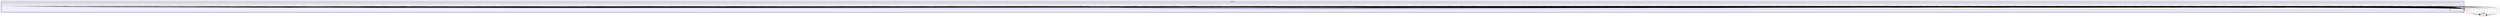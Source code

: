digraph "xmipp/applications/programs" {
  compound=true
  node [ fontsize="10", fontname="Helvetica"];
  edge [ labelfontsize="10", labelfontname="Helvetica"];
  subgraph clusterdir_b3962408a9d113f537f7fdf538531da9 {
    graph [ bgcolor="#ddddee", pencolor="black", label="applications" fontname="Helvetica", fontsize="10", URL="dir_b3962408a9d113f537f7fdf538531da9.html"]
  subgraph clusterdir_592b16dc4070b933e5655da2b0d20bbb {
    graph [ bgcolor="#eeeeff", pencolor="black", label="" URL="dir_592b16dc4070b933e5655da2b0d20bbb.html"];
    dir_592b16dc4070b933e5655da2b0d20bbb [shape=plaintext label="programs"];
    dir_72466324bb5a4e0fd0ef67b200b22ad2 [shape=box label="angular_accuracy_pca" color="black" fillcolor="white" style="filled" URL="dir_72466324bb5a4e0fd0ef67b200b22ad2.html"];
    dir_a1e7cd0ef94126989e19a316fc5e190f [shape=box label="angular_break_symmetry" color="black" fillcolor="white" style="filled" URL="dir_a1e7cd0ef94126989e19a316fc5e190f.html"];
    dir_6dd6fbe26083a1bca404da0d389d013a [shape=box label="angular_commonline" color="black" fillcolor="white" style="filled" URL="dir_6dd6fbe26083a1bca404da0d389d013a.html"];
    dir_46179eb8f51352204157944329d38e4e [shape=box label="angular_continuous_assign" color="black" fillcolor="white" style="filled" URL="dir_46179eb8f51352204157944329d38e4e.html"];
    dir_431a5443fd76bc8aebc31a85b11e4f66 [shape=box label="angular_continuous_assign2" color="black" fillcolor="white" style="filled" URL="dir_431a5443fd76bc8aebc31a85b11e4f66.html"];
    dir_77a7d3fa830e49a8dcb234d2d26a8291 [shape=box label="angular_discrete_assign" color="black" fillcolor="white" style="filled" URL="dir_77a7d3fa830e49a8dcb234d2d26a8291.html"];
    dir_a8d13ff4aaa8d6443252fc40c7071efc [shape=box label="angular_distance" color="black" fillcolor="white" style="filled" URL="dir_a8d13ff4aaa8d6443252fc40c7071efc.html"];
    dir_9ddba6991d7d6ae524aa145cd2cde6e0 [shape=box label="angular_distribution_show" color="black" fillcolor="white" style="filled" URL="dir_9ddba6991d7d6ae524aa145cd2cde6e0.html"];
    dir_5c29ec2d3074cc05eeab29a80bf32dd8 [shape=box label="angular_estimate_tilt_axis" color="black" fillcolor="white" style="filled" URL="dir_5c29ec2d3074cc05eeab29a80bf32dd8.html"];
    dir_753b58350efcd051e7c23e5b224a6038 [shape=box label="angular_neighbourhood" color="black" fillcolor="white" style="filled" URL="dir_753b58350efcd051e7c23e5b224a6038.html"];
    dir_2ef9760a9b7e181ef34cd1500fde84bb [shape=box label="angular_project_library" color="black" fillcolor="white" style="filled" URL="dir_2ef9760a9b7e181ef34cd1500fde84bb.html"];
    dir_93d0ddae6c5c1d713a14bc3d07a34415 [shape=box label="angular_projection_matching" color="black" fillcolor="white" style="filled" URL="dir_93d0ddae6c5c1d713a14bc3d07a34415.html"];
    dir_0f6681c88d7a293a5edda5d7581542cf [shape=box label="angular_rotate" color="black" fillcolor="white" style="filled" URL="dir_0f6681c88d7a293a5edda5d7581542cf.html"];
    dir_6b14e9a569b7ecf4e4ca69c1be1df576 [shape=box label="angular_sph_alignment" color="black" fillcolor="white" style="filled" URL="dir_6b14e9a569b7ecf4e4ca69c1be1df576.html"];
    dir_edf2653b573b5786d6bb46351865e86f [shape=box label="classify_analyze_cluster" color="black" fillcolor="white" style="filled" URL="dir_edf2653b573b5786d6bb46351865e86f.html"];
    dir_9a6f5454c19b3b888d4af1d2385a9f02 [shape=box label="classify_compare_classes" color="black" fillcolor="white" style="filled" URL="dir_9a6f5454c19b3b888d4af1d2385a9f02.html"];
    dir_14db699c7e71e514c068c02212d0941f [shape=box label="classify_evaluate_classes" color="black" fillcolor="white" style="filled" URL="dir_14db699c7e71e514c068c02212d0941f.html"];
    dir_0ef17882f445abfadbd9aa0ac7b41302 [shape=box label="classify_extract_features" color="black" fillcolor="white" style="filled" URL="dir_0ef17882f445abfadbd9aa0ac7b41302.html"];
    dir_3a246bf6eb6a7b914cf3c58dabdd3d09 [shape=box label="classify_first_split" color="black" fillcolor="white" style="filled" URL="dir_3a246bf6eb6a7b914cf3c58dabdd3d09.html"];
    dir_b4d6e6e0e52b37d833b28adddd05f81d [shape=box label="classify_first_split3" color="black" fillcolor="white" style="filled" URL="dir_b4d6e6e0e52b37d833b28adddd05f81d.html"];
    dir_fbb4af479767ac84736b26b0c9a6f93a [shape=box label="classify_kerdensom" color="black" fillcolor="white" style="filled" URL="dir_fbb4af479767ac84736b26b0c9a6f93a.html"];
    dir_719e19c1ad52d72900670bf404ba93f5 [shape=box label="classify_kmeans_2d" color="black" fillcolor="white" style="filled" URL="dir_719e19c1ad52d72900670bf404ba93f5.html"];
    dir_401cfe45426f16dea550062dd95a1524 [shape=box label="classify_significant" color="black" fillcolor="white" style="filled" URL="dir_401cfe45426f16dea550062dd95a1524.html"];
    dir_59b8f92c745ef5faa58fc84ca64e407f [shape=box label="coordinates_noisy_zones_filter" color="black" fillcolor="white" style="filled" URL="dir_59b8f92c745ef5faa58fc84ca64e407f.html"];
    dir_109069272e841e57d81dfe5ad986899c [shape=box label="ctf_correct_idr" color="black" fillcolor="white" style="filled" URL="dir_109069272e841e57d81dfe5ad986899c.html"];
    dir_09a1cffea3090f8b213c3f335573d305 [shape=box label="ctf_correct_phase" color="black" fillcolor="white" style="filled" URL="dir_09a1cffea3090f8b213c3f335573d305.html"];
    dir_95f263203b0ece141f5e7e1c8126f846 [shape=box label="ctf_correct_wiener2d" color="black" fillcolor="white" style="filled" URL="dir_95f263203b0ece141f5e7e1c8126f846.html"];
    dir_bad2f3e166ef9403f76f1e5c8120d210 [shape=box label="ctf_correct_wiener3d" color="black" fillcolor="white" style="filled" URL="dir_bad2f3e166ef9403f76f1e5c8120d210.html"];
    dir_01c6479fc0fd9a462524a56f9045d27c [shape=box label="ctf_create_ctfdat" color="black" fillcolor="white" style="filled" URL="dir_01c6479fc0fd9a462524a56f9045d27c.html"];
    dir_d299181e1e60229c0ba61c3dfe83f7b3 [shape=box label="ctf_enhance_psd" color="black" fillcolor="white" style="filled" URL="dir_d299181e1e60229c0ba61c3dfe83f7b3.html"];
    dir_368f890b93ce14d7fd462720ff088076 [shape=box label="ctf_estimate_from_micrograph" color="black" fillcolor="white" style="filled" URL="dir_368f890b93ce14d7fd462720ff088076.html"];
    dir_0fb02ba352d5520cadbbbd56527fe8ca [shape=box label="ctf_estimate_from_psd" color="black" fillcolor="white" style="filled" URL="dir_0fb02ba352d5520cadbbbd56527fe8ca.html"];
    dir_4a571f2c4e25fb0dbd3f3f163a513d6b [shape=box label="ctf_estimate_from_psd_fast" color="black" fillcolor="white" style="filled" URL="dir_4a571f2c4e25fb0dbd3f3f163a513d6b.html"];
    dir_2c82407fd773d423dfed3db602b2b9e2 [shape=box label="ctf_group" color="black" fillcolor="white" style="filled" URL="dir_2c82407fd773d423dfed3db602b2b9e2.html"];
    dir_10318ea6d10a05988e3c45a647b48f1c [shape=box label="ctf_phase_flip" color="black" fillcolor="white" style="filled" URL="dir_10318ea6d10a05988e3c45a647b48f1c.html"];
    dir_147330f84dec8e3ba65527d2e84ca319 [shape=box label="ctf_show" color="black" fillcolor="white" style="filled" URL="dir_147330f84dec8e3ba65527d2e84ca319.html"];
    dir_1a91a9406b8078075e6ae0c0e904fc3e [shape=box label="ctf_sort_psds" color="black" fillcolor="white" style="filled" URL="dir_1a91a9406b8078075e6ae0c0e904fc3e.html"];
    dir_e97522517d3703561e8bcf0e28ab2965 [shape=box label="cuda_align_significant" color="black" fillcolor="white" style="filled" URL="dir_e97522517d3703561e8bcf0e28ab2965.html"];
    dir_96b900a4bd57a5332cea31d3881baffc [shape=box label="cuda_angular_sph_alignment" color="black" fillcolor="white" style="filled" URL="dir_96b900a4bd57a5332cea31d3881baffc.html"];
    dir_0045444450ff25aecaef96551777419c [shape=box label="cuda_correlation" color="black" fillcolor="white" style="filled" URL="dir_0045444450ff25aecaef96551777419c.html"];
    dir_d27e872378bebf50f31475c00957f315 [shape=box label="cuda_movie_alignment_correlation" color="black" fillcolor="white" style="filled" URL="dir_d27e872378bebf50f31475c00957f315.html"];
    dir_7b7dd0ca6ca25b5880ecc56937de704c [shape=box label="cuda_reconstruct_fourier" color="black" fillcolor="white" style="filled" URL="dir_7b7dd0ca6ca25b5880ecc56937de704c.html"];
    dir_b0574171b65e4a6893e7ad2f3707c770 [shape=box label="cuda_volume_deform_sph" color="black" fillcolor="white" style="filled" URL="dir_b0574171b65e4a6893e7ad2f3707c770.html"];
    dir_56e7c111bb30cfc03e9c33c4f872de65 [shape=box label="cuda_volume_halves_restoration" color="black" fillcolor="white" style="filled" URL="dir_56e7c111bb30cfc03e9c33c4f872de65.html"];
    dir_12b3a7518b7c5a6eb3c8c9e1aafe8806 [shape=box label="evaluate_coordinates" color="black" fillcolor="white" style="filled" URL="dir_12b3a7518b7c5a6eb3c8c9e1aafe8806.html"];
    dir_013feee1d5761d4798350f4c1f988f98 [shape=box label="extract_subset" color="black" fillcolor="white" style="filled" URL="dir_013feee1d5761d4798350f4c1f988f98.html"];
    dir_78bb30dbd01804896e73d903ac92d254 [shape=box label="flexible_alignment" color="black" fillcolor="white" style="filled" URL="dir_78bb30dbd01804896e73d903ac92d254.html"];
    dir_5aff0cbb21ff9586f88d75bd0e41724b [shape=box label="idr_xray_tomo" color="black" fillcolor="white" style="filled" URL="dir_5aff0cbb21ff9586f88d75bd0e41724b.html"];
    dir_cf25553b0b57af01ab60f2077c2a78b1 [shape=box label="image_align" color="black" fillcolor="white" style="filled" URL="dir_cf25553b0b57af01ab60f2077c2a78b1.html"];
    dir_0a7803aead9526b02420ddd3f8f48dd8 [shape=box label="image_align_tilt_pairs" color="black" fillcolor="white" style="filled" URL="dir_0a7803aead9526b02420ddd3f8f48dd8.html"];
    dir_542b581e1a22f7a9bfc7e730e9a04839 [shape=box label="image_assignment_tilt_pair" color="black" fillcolor="white" style="filled" URL="dir_542b581e1a22f7a9bfc7e730e9a04839.html"];
    dir_d771866b95be7814581f2d97aa944844 [shape=box label="image_common_lines" color="black" fillcolor="white" style="filled" URL="dir_d771866b95be7814581f2d97aa944844.html"];
    dir_fcbb8c5c63feeea3bfb908195dcb4c2f [shape=box label="image_convert" color="black" fillcolor="white" style="filled" URL="dir_fcbb8c5c63feeea3bfb908195dcb4c2f.html"];
    dir_3eccf67fad9333cf74e71c49e18d072e [shape=box label="image_eliminate_byEnergy" color="black" fillcolor="white" style="filled" URL="dir_3eccf67fad9333cf74e71c49e18d072e.html"];
    dir_83ebe9f0113a3ba26ef1d8dbcdd97e94 [shape=box label="image_eliminate_empty_particles" color="black" fillcolor="white" style="filled" URL="dir_83ebe9f0113a3ba26ef1d8dbcdd97e94.html"];
    dir_d0f15e58080bce731e4d53492fc546cb [shape=box label="image_find_center" color="black" fillcolor="white" style="filled" URL="dir_d0f15e58080bce731e4d53492fc546cb.html"];
    dir_368af7b090caae63995837fae608ab7f [shape=box label="image_header" color="black" fillcolor="white" style="filled" URL="dir_368af7b090caae63995837fae608ab7f.html"];
    dir_eaded583e40e4ce7ca15d3dffbbfa9ea [shape=box label="image_histogram" color="black" fillcolor="white" style="filled" URL="dir_eaded583e40e4ce7ca15d3dffbbfa9ea.html"];
    dir_72d0f01bb0d04c93344d1f331e5013e4 [shape=box label="image_odd_even" color="black" fillcolor="white" style="filled" URL="dir_72d0f01bb0d04c93344d1f331e5013e4.html"];
    dir_6051ed5ce1f8d2a3d1ddaf302387675e [shape=box label="image_operate" color="black" fillcolor="white" style="filled" URL="dir_6051ed5ce1f8d2a3d1ddaf302387675e.html"];
    dir_1b0418a5b856a40a3b0f2ed8246e012c [shape=box label="image_residuals" color="black" fillcolor="white" style="filled" URL="dir_1b0418a5b856a40a3b0f2ed8246e012c.html"];
    dir_c41fb3856d0efc5f4af6c4589c6b27ff [shape=box label="image_resize" color="black" fillcolor="white" style="filled" URL="dir_c41fb3856d0efc5f4af6c4589c6b27ff.html"];
    dir_774cedcc50b07fb8cb350bbfc139b196 [shape=box label="image_rotational_pca" color="black" fillcolor="white" style="filled" URL="dir_774cedcc50b07fb8cb350bbfc139b196.html"];
    dir_396592978e58bb3232bb3ebc1b288fe2 [shape=box label="image_rotational_spectra" color="black" fillcolor="white" style="filled" URL="dir_396592978e58bb3232bb3ebc1b288fe2.html"];
    dir_1cd67d8eb527150d1bfbb62338dad60e [shape=box label="image_separate_objects" color="black" fillcolor="white" style="filled" URL="dir_1cd67d8eb527150d1bfbb62338dad60e.html"];
    dir_2049e501199bb464eb0b95ab798efebd [shape=box label="image_sort_by_statistics" color="black" fillcolor="white" style="filled" URL="dir_2049e501199bb464eb0b95ab798efebd.html"];
    dir_8b4bc210bafa3df7aa733ed70439a253 [shape=box label="image_ssnr" color="black" fillcolor="white" style="filled" URL="dir_8b4bc210bafa3df7aa733ed70439a253.html"];
    dir_ad3bd74eb8944f703e6b2f34b6caca30 [shape=box label="image_statistics" color="black" fillcolor="white" style="filled" URL="dir_ad3bd74eb8944f703e6b2f34b6caca30.html"];
    dir_2d613eeb146f7750f5cbaf0904ae2db9 [shape=box label="image_vectorize" color="black" fillcolor="white" style="filled" URL="dir_2d613eeb146f7750f5cbaf0904ae2db9.html"];
    dir_23b741bfbd6e602b2e8efb8463b62c90 [shape=box label="matrix_dimred" color="black" fillcolor="white" style="filled" URL="dir_23b741bfbd6e602b2e8efb8463b62c90.html"];
    dir_bc9a0965d4253e69bb823fb114d5cd96 [shape=box label="metadata_convert_to_spider" color="black" fillcolor="white" style="filled" URL="dir_bc9a0965d4253e69bb823fb114d5cd96.html"];
    dir_87dc861515d600d6990ee96139db57bb [shape=box label="metadata_histogram" color="black" fillcolor="white" style="filled" URL="dir_87dc861515d600d6990ee96139db57bb.html"];
    dir_30b0c48a4f32209b993e88879b186836 [shape=box label="metadata_import" color="black" fillcolor="white" style="filled" URL="dir_30b0c48a4f32209b993e88879b186836.html"];
    dir_cc341baae28843da31e513d33fb7f425 [shape=box label="metadata_split" color="black" fillcolor="white" style="filled" URL="dir_cc341baae28843da31e513d33fb7f425.html"];
    dir_203b5741f8643c51e87365d3135ac1bd [shape=box label="metadata_split_3D" color="black" fillcolor="white" style="filled" URL="dir_203b5741f8643c51e87365d3135ac1bd.html"];
    dir_6173da876c91a047f57099306e248417 [shape=box label="metadata_utilities" color="black" fillcolor="white" style="filled" URL="dir_6173da876c91a047f57099306e248417.html"];
    dir_d20c36c2c08af76e7b058edaa98ad973 [shape=box label="metadata_xml" color="black" fillcolor="white" style="filled" URL="dir_d20c36c2c08af76e7b058edaa98ad973.html"];
    dir_b706d36902b53e8f126c0b6113ec3065 [shape=box label="micrograph_automatic_picking" color="black" fillcolor="white" style="filled" URL="dir_b706d36902b53e8f126c0b6113ec3065.html"];
    dir_8490765cab5005676cdf63caecd0a2ab [shape=box label="micrograph_scissor" color="black" fillcolor="white" style="filled" URL="dir_8490765cab5005676cdf63caecd0a2ab.html"];
    dir_28e92b5c8b94a7288a95849259fd2637 [shape=box label="ml_align2d" color="black" fillcolor="white" style="filled" URL="dir_28e92b5c8b94a7288a95849259fd2637.html"];
    dir_28b91669e095be84721af1a86cfc4002 [shape=box label="ml_refine3d" color="black" fillcolor="white" style="filled" URL="dir_28b91669e095be84721af1a86cfc4002.html"];
    dir_f9005498ddda6397330fc7ae1d12e38c [shape=box label="ml_tomo" color="black" fillcolor="white" style="filled" URL="dir_f9005498ddda6397330fc7ae1d12e38c.html"];
    dir_ca3f236f1a9b72ceaea2f55e02673f32 [shape=box label="mlf_align2d" color="black" fillcolor="white" style="filled" URL="dir_ca3f236f1a9b72ceaea2f55e02673f32.html"];
    dir_40f5b08a5286dd5e491449bedc708c27 [shape=box label="mlf_refine3d" color="black" fillcolor="white" style="filled" URL="dir_40f5b08a5286dd5e491449bedc708c27.html"];
    dir_4995c6ab2287a97d5337eb3ed89a18e0 [shape=box label="movie_alignment_correlation" color="black" fillcolor="white" style="filled" URL="dir_4995c6ab2287a97d5337eb3ed89a18e0.html"];
    dir_54a8707bd821322e0aee7a74749d40f1 [shape=box label="movie_estimate_gain" color="black" fillcolor="white" style="filled" URL="dir_54a8707bd821322e0aee7a74749d40f1.html"];
    dir_bedbee00eee5c1ebe9a339baf27f84f9 [shape=box label="movie_filter_dose" color="black" fillcolor="white" style="filled" URL="dir_bedbee00eee5c1ebe9a339baf27f84f9.html"];
    dir_c6755d8752d785ba2488bd866c822fed [shape=box label="movie_optical_alignment_cpu" color="black" fillcolor="white" style="filled" URL="dir_c6755d8752d785ba2488bd866c822fed.html"];
    dir_ba24cc3726e06fc9b29efb717ff123ed [shape=box label="movie_optical_alignment_gpu" color="black" fillcolor="white" style="filled" URL="dir_ba24cc3726e06fc9b29efb717ff123ed.html"];
    dir_7f6b6503746e1eba4948f00ec984226a [shape=box label="mpi_angular_accuracy_pca" color="black" fillcolor="white" style="filled" URL="dir_7f6b6503746e1eba4948f00ec984226a.html"];
    dir_e2c52578c107e2c45d2b4c042247d43e [shape=box label="mpi_angular_class_average" color="black" fillcolor="white" style="filled" URL="dir_e2c52578c107e2c45d2b4c042247d43e.html"];
    dir_aaf9a29f070bcf5d971cc6227ed1b82f [shape=box label="mpi_angular_continuous_assign" color="black" fillcolor="white" style="filled" URL="dir_aaf9a29f070bcf5d971cc6227ed1b82f.html"];
    dir_af70b636ed8bbe6c6ff62bec8c6e0209 [shape=box label="mpi_angular_continuous_assign2" color="black" fillcolor="white" style="filled" URL="dir_af70b636ed8bbe6c6ff62bec8c6e0209.html"];
    dir_68bf8a5ace5050daa3c7c2857557849a [shape=box label="mpi_angular_discrete_assign" color="black" fillcolor="white" style="filled" URL="dir_68bf8a5ace5050daa3c7c2857557849a.html"];
    dir_ec73ccfe3567b90b973847b4f4e4f65c [shape=box label="mpi_angular_project_library" color="black" fillcolor="white" style="filled" URL="dir_ec73ccfe3567b90b973847b4f4e4f65c.html"];
    dir_2ba99123757595d603b2edb45b632eb6 [shape=box label="mpi_angular_projection_matching" color="black" fillcolor="white" style="filled" URL="dir_2ba99123757595d603b2edb45b632eb6.html"];
    dir_d2c83223447fcf8a44d0f1678f6aa4c8 [shape=box label="mpi_angular_sph_alignment" color="black" fillcolor="white" style="filled" URL="dir_d2c83223447fcf8a44d0f1678f6aa4c8.html"];
    dir_65b611082b2b98204b3adfc62c67f2bf [shape=box label="mpi_classify_CL2D" color="black" fillcolor="white" style="filled" URL="dir_65b611082b2b98204b3adfc62c67f2bf.html"];
    dir_95888da6777f3a8e287e9c462b6902c2 [shape=box label="mpi_classify_CL2D_core_analysis" color="black" fillcolor="white" style="filled" URL="dir_95888da6777f3a8e287e9c462b6902c2.html"];
    dir_503aa0227cbd28861c90991e1b373a10 [shape=box label="mpi_classify_CLTomo_prog" color="black" fillcolor="white" style="filled" URL="dir_503aa0227cbd28861c90991e1b373a10.html"];
    dir_5ec7859e5316a586cc7e89f671ada23f [shape=box label="mpi_classify_FTTRI" color="black" fillcolor="white" style="filled" URL="dir_5ec7859e5316a586cc7e89f671ada23f.html"];
    dir_68a138be4b3f104e72485ea42c0ab491 [shape=box label="mpi_ctf_correct_idr" color="black" fillcolor="white" style="filled" URL="dir_68a138be4b3f104e72485ea42c0ab491.html"];
    dir_2e82b11b05afed5c244bb4cee9430c99 [shape=box label="mpi_ctf_correct_phase" color="black" fillcolor="white" style="filled" URL="dir_2e82b11b05afed5c244bb4cee9430c99.html"];
    dir_a34e625cd7f5c738052be345e127ce66 [shape=box label="mpi_ctf_correct_wiener2d" color="black" fillcolor="white" style="filled" URL="dir_a34e625cd7f5c738052be345e127ce66.html"];
    dir_d9daacb7ce0807508adf8d5043483ab8 [shape=box label="mpi_ctf_sort_psds" color="black" fillcolor="white" style="filled" URL="dir_d9daacb7ce0807508adf8d5043483ab8.html"];
    dir_979e3a8b4409d225aef5297e5d72a896 [shape=box label="mpi_cuda_reconstruct_fourier" color="black" fillcolor="white" style="filled" URL="dir_979e3a8b4409d225aef5297e5d72a896.html"];
    dir_927b677a7f0c72ef3faadbec478bbb57 [shape=box label="mpi_image_eliminate_byEnergy" color="black" fillcolor="white" style="filled" URL="dir_927b677a7f0c72ef3faadbec478bbb57.html"];
    dir_230092ad4a8bd67595903509c5d9c15a [shape=box label="mpi_image_operate" color="black" fillcolor="white" style="filled" URL="dir_230092ad4a8bd67595903509c5d9c15a.html"];
    dir_5704f1d326acc093c9d510b2b0aaa772 [shape=box label="mpi_image_resize" color="black" fillcolor="white" style="filled" URL="dir_5704f1d326acc093c9d510b2b0aaa772.html"];
    dir_4028d363b84b28c0492547f9b69c935e [shape=box label="mpi_image_rotational_pca" color="black" fillcolor="white" style="filled" URL="dir_4028d363b84b28c0492547f9b69c935e.html"];
    dir_0bb4ddf52cb832cf5f652e47db72aaed [shape=box label="mpi_image_sort" color="black" fillcolor="white" style="filled" URL="dir_0bb4ddf52cb832cf5f652e47db72aaed.html"];
    dir_04e5fb7408c064cce698acb334f962b2 [shape=box label="mpi_image_ssnr" color="black" fillcolor="white" style="filled" URL="dir_04e5fb7408c064cce698acb334f962b2.html"];
    dir_6a5ac64eb782b08e39db3f33fbf2284c [shape=box label="mpi_ml_align2d" color="black" fillcolor="white" style="filled" URL="dir_6a5ac64eb782b08e39db3f33fbf2284c.html"];
    dir_7eb653e40e24010e8015630b7ebba243 [shape=box label="mpi_ml_refine3d" color="black" fillcolor="white" style="filled" URL="dir_7eb653e40e24010e8015630b7ebba243.html"];
    dir_d83ea1c3b48fcf149f8a3807f6d1eead [shape=box label="mpi_ml_tomo" color="black" fillcolor="white" style="filled" URL="dir_d83ea1c3b48fcf149f8a3807f6d1eead.html"];
    dir_30ded59d0f1b1f06da07599b1ca3c9ab [shape=box label="mpi_mlf_align2d" color="black" fillcolor="white" style="filled" URL="dir_30ded59d0f1b1f06da07599b1ca3c9ab.html"];
    dir_32c6bc5e15598ba5fd459d3ceda845e1 [shape=box label="mpi_mlf_refine3d" color="black" fillcolor="white" style="filled" URL="dir_32c6bc5e15598ba5fd459d3ceda845e1.html"];
    dir_2de2db3b4860bc6e11fc50ccf2d9529a [shape=box label="mpi_multireference_aligneability" color="black" fillcolor="white" style="filled" URL="dir_2de2db3b4860bc6e11fc50ccf2d9529a.html"];
    dir_8a60b69a8fc6c3baa40f7d5181f14b87 [shape=box label="mpi_nma_alignment" color="black" fillcolor="white" style="filled" URL="dir_8a60b69a8fc6c3baa40f7d5181f14b87.html"];
    dir_295daf9192f1412163afeb805de66da1 [shape=box label="mpi_nma_alignment_vol" color="black" fillcolor="white" style="filled" URL="dir_295daf9192f1412163afeb805de66da1.html"];
    dir_fb3b1c4e8fe8198cb9366667b6522027 [shape=box label="mpi_performance_test" color="black" fillcolor="white" style="filled" URL="dir_fb3b1c4e8fe8198cb9366667b6522027.html"];
    dir_4ec0e6a76aadd2b11bd6008dc51aaf2e [shape=box label="mpi_reconstruct_admm" color="black" fillcolor="white" style="filled" URL="dir_4ec0e6a76aadd2b11bd6008dc51aaf2e.html"];
    dir_797f4a140a81105f2ea45dd7147d859a [shape=box label="mpi_reconstruct_art" color="black" fillcolor="white" style="filled" URL="dir_797f4a140a81105f2ea45dd7147d859a.html"];
    dir_17838336ec60505126cde5f3271c2538 [shape=box label="mpi_reconstruct_fourier" color="black" fillcolor="white" style="filled" URL="dir_17838336ec60505126cde5f3271c2538.html"];
    dir_2890d83439b845d4cff8800cc2e80f87 [shape=box label="mpi_reconstruct_fourier_accel" color="black" fillcolor="white" style="filled" URL="dir_2890d83439b845d4cff8800cc2e80f87.html"];
    dir_c88bc0fae38fba8bfab915cbc09d6719 [shape=box label="mpi_reconstruct_significant" color="black" fillcolor="white" style="filled" URL="dir_c88bc0fae38fba8bfab915cbc09d6719.html"];
    dir_ab0152672d2db2b7ba96b3b61d662a30 [shape=box label="mpi_reconstruct_wbp" color="black" fillcolor="white" style="filled" URL="dir_ab0152672d2db2b7ba96b3b61d662a30.html"];
    dir_0dbf29ce7b807273196fd4fd3906b93f [shape=box label="mpi_run" color="black" fillcolor="white" style="filled" URL="dir_0dbf29ce7b807273196fd4fd3906b93f.html"];
    dir_b6e47fb5def02d1e5e8cd940afbe7f45 [shape=box label="mpi_starpu_reconstruct_fourier" color="black" fillcolor="white" style="filled" URL="dir_b6e47fb5def02d1e5e8cd940afbe7f45.html"];
    dir_cab4d66b160fac5100f3667513854552 [shape=box label="mpi_tomo_extract_subvolume" color="black" fillcolor="white" style="filled" URL="dir_cab4d66b160fac5100f3667513854552.html"];
    dir_cdb1cb0625575a54f44c52ab0adcd7c6 [shape=box label="mpi_transform_adjust_image_grey_levels" color="black" fillcolor="white" style="filled" URL="dir_cdb1cb0625575a54f44c52ab0adcd7c6.html"];
    dir_07799c5dd4b2ef5a15e1c5ad071b4e5b [shape=box label="mpi_transform_filter" color="black" fillcolor="white" style="filled" URL="dir_07799c5dd4b2ef5a15e1c5ad071b4e5b.html"];
    dir_966f193849830028c22f29ecb15726d0 [shape=box label="mpi_transform_geometry" color="black" fillcolor="white" style="filled" URL="dir_966f193849830028c22f29ecb15726d0.html"];
    dir_004495a2fc736ac845a701f973794062 [shape=box label="mpi_transform_mask" color="black" fillcolor="white" style="filled" URL="dir_004495a2fc736ac845a701f973794062.html"];
    dir_295fe2d5609881f9e8cc17ea8926c3c1 [shape=box label="mpi_transform_normalize" color="black" fillcolor="white" style="filled" URL="dir_295fe2d5609881f9e8cc17ea8926c3c1.html"];
    dir_51a4fd782f30c625fadfca65e0ae06ff [shape=box label="mpi_transform_symmetrize" color="black" fillcolor="white" style="filled" URL="dir_51a4fd782f30c625fadfca65e0ae06ff.html"];
    dir_254d0c71bf0811693336a4c18190175d [shape=box label="mpi_transform_threshold" color="black" fillcolor="white" style="filled" URL="dir_254d0c71bf0811693336a4c18190175d.html"];
    dir_b29a9a1e5a692f31b87a6364048312fb [shape=box label="mpi_validation_nontilt" color="black" fillcolor="white" style="filled" URL="dir_b29a9a1e5a692f31b87a6364048312fb.html"];
    dir_3c3b5306cb6a9140882b20cf1e96129a [shape=box label="mpi_volume_homogenizer" color="black" fillcolor="white" style="filled" URL="dir_3c3b5306cb6a9140882b20cf1e96129a.html"];
    dir_f7813f697b30ba4025d37cb4fc4fd6fc [shape=box label="mpi_volumeset_align" color="black" fillcolor="white" style="filled" URL="dir_f7813f697b30ba4025d37cb4fc4fd6fc.html"];
    dir_a421c4360a03fee8aec36a152d87e5e3 [shape=box label="mpi_write_test" color="black" fillcolor="white" style="filled" URL="dir_a421c4360a03fee8aec36a152d87e5e3.html"];
    dir_a3974e251d91460a9214f34494f532ea [shape=box label="mpi_xray_project" color="black" fillcolor="white" style="filled" URL="dir_a3974e251d91460a9214f34494f532ea.html"];
    dir_07ec860eeee224e5894e53e82391e06d [shape=box label="mrc_create_metadata" color="black" fillcolor="white" style="filled" URL="dir_07ec860eeee224e5894e53e82391e06d.html"];
    dir_f1d994717f1f0d173384b5e566458760 [shape=box label="multireference_aligneability" color="black" fillcolor="white" style="filled" URL="dir_f1d994717f1f0d173384b5e566458760.html"];
    dir_792c656ed80daaa268c1421f87383e2f [shape=box label="nma_alignment" color="black" fillcolor="white" style="filled" URL="dir_792c656ed80daaa268c1421f87383e2f.html"];
    dir_f66a402737b52668281708c04cb3bb25 [shape=box label="nma_alignment_vol" color="black" fillcolor="white" style="filled" URL="dir_f66a402737b52668281708c04cb3bb25.html"];
    dir_de6a04f6337687abc80941241205f7a5 [shape=box label="pdb_analysis" color="black" fillcolor="white" style="filled" URL="dir_de6a04f6337687abc80941241205f7a5.html"];
    dir_eac4a276c87ab155fd4145d0e5f00a69 [shape=box label="pdb_construct_dictionary" color="black" fillcolor="white" style="filled" URL="dir_eac4a276c87ab155fd4145d0e5f00a69.html"];
    dir_ee1e0c78985827862af348f4bd2eca71 [shape=box label="pdb_label_from_volume" color="black" fillcolor="white" style="filled" URL="dir_ee1e0c78985827862af348f4bd2eca71.html"];
    dir_300620388a6d10c84007c67fd47f728e [shape=box label="pdb_nma_deform" color="black" fillcolor="white" style="filled" URL="dir_300620388a6d10c84007c67fd47f728e.html"];
    dir_0f04cea7df343a12f6c0a160d1a09332 [shape=box label="pdb_reduce_pseudoatoms" color="black" fillcolor="white" style="filled" URL="dir_0f04cea7df343a12f6c0a160d1a09332.html"];
    dir_3296ad72fe948d0c50eb091ca369a41f [shape=box label="pdb_restore_with_dictionary" color="black" fillcolor="white" style="filled" URL="dir_3296ad72fe948d0c50eb091ca369a41f.html"];
    dir_20ccfcee3b42f7d6cc3a97c1c224e049 [shape=box label="pdb_sph_deform" color="black" fillcolor="white" style="filled" URL="dir_20ccfcee3b42f7d6cc3a97c1c224e049.html"];
    dir_a51f7384125f488ee877d3767c050a66 [shape=box label="phantom_create" color="black" fillcolor="white" style="filled" URL="dir_a51f7384125f488ee877d3767c050a66.html"];
    dir_fa4884a0d6f63b7e599c34c7f9ccc109 [shape=box label="phantom_movie" color="black" fillcolor="white" style="filled" URL="dir_fa4884a0d6f63b7e599c34c7f9ccc109.html"];
    dir_d6e9dab2c85a83bd3af799dd2da0e2fd [shape=box label="phantom_project" color="black" fillcolor="white" style="filled" URL="dir_d6e9dab2c85a83bd3af799dd2da0e2fd.html"];
    dir_e2f8070d7d53cf3ca968b49ea5525e5c [shape=box label="phantom_simulate_microscope" color="black" fillcolor="white" style="filled" URL="dir_e2f8070d7d53cf3ca968b49ea5525e5c.html"];
    dir_1856bceeda9559498062aee43a9915d9 [shape=box label="phantom_transform" color="black" fillcolor="white" style="filled" URL="dir_1856bceeda9559498062aee43a9915d9.html"];
    dir_51f0f4428a19a7eb541883b1713e53a7 [shape=box label="reconstruct_admm" color="black" fillcolor="white" style="filled" URL="dir_51f0f4428a19a7eb541883b1713e53a7.html"];
    dir_9dbce2afb53399bd7171de24171a8712 [shape=box label="reconstruct_art" color="black" fillcolor="white" style="filled" URL="dir_9dbce2afb53399bd7171de24171a8712.html"];
    dir_0d472a4a236b7890b06e391e80231ab2 [shape=box label="reconstruct_art_pseudo" color="black" fillcolor="white" style="filled" URL="dir_0d472a4a236b7890b06e391e80231ab2.html"];
    dir_d898ade9525bcb9b4ee819b7b192960c [shape=box label="reconstruct_art_xray" color="black" fillcolor="white" style="filled" URL="dir_d898ade9525bcb9b4ee819b7b192960c.html"];
    dir_6c86e47398c04fdac46ff1f7863683ae [shape=box label="reconstruct_fourier" color="black" fillcolor="white" style="filled" URL="dir_6c86e47398c04fdac46ff1f7863683ae.html"];
    dir_0d198eb8cd62c73c6d59f999b4852014 [shape=box label="reconstruct_fourier_accel" color="black" fillcolor="white" style="filled" URL="dir_0d198eb8cd62c73c6d59f999b4852014.html"];
    dir_c885d223b05e57a765fecaf55559cccd [shape=box label="reconstruct_significant" color="black" fillcolor="white" style="filled" URL="dir_c885d223b05e57a765fecaf55559cccd.html"];
    dir_78fde570f9416efabd86900ffd4a6d53 [shape=box label="reconstruct_wbp" color="black" fillcolor="white" style="filled" URL="dir_78fde570f9416efabd86900ffd4a6d53.html"];
    dir_c3831263fcd8997746781adf74d843ef [shape=box label="resolution_directional" color="black" fillcolor="white" style="filled" URL="dir_c3831263fcd8997746781adf74d843ef.html"];
    dir_2c88f753d08511f59e1d1e16c765c7f8 [shape=box label="resolution_fsc" color="black" fillcolor="white" style="filled" URL="dir_2c88f753d08511f59e1d1e16c765c7f8.html"];
    dir_0d6837c14817cdec0c064096675f497e [shape=box label="resolution_fso" color="black" fillcolor="white" style="filled" URL="dir_0d6837c14817cdec0c064096675f497e.html"];
    dir_e070b62ff6e20567964e2fc1391f5502 [shape=box label="resolution_ibw" color="black" fillcolor="white" style="filled" URL="dir_e070b62ff6e20567964e2fc1391f5502.html"];
    dir_d3e1be6778e80ab104369c01fd7c516f [shape=box label="resolution_localfilter" color="black" fillcolor="white" style="filled" URL="dir_d3e1be6778e80ab104369c01fd7c516f.html"];
    dir_bcd96d085b58bc423e418c20ba6275dd [shape=box label="resolution_monogenic_signal" color="black" fillcolor="white" style="filled" URL="dir_bcd96d085b58bc423e418c20ba6275dd.html"];
    dir_95ef9333151483c8abd34f6167878763 [shape=box label="resolution_monotomo" color="black" fillcolor="white" style="filled" URL="dir_95ef9333151483c8abd34f6167878763.html"];
    dir_735c6776f51118b8071fefbee59ab09a [shape=box label="resolution_pdb_bfactor" color="black" fillcolor="white" style="filled" URL="dir_735c6776f51118b8071fefbee59ab09a.html"];
    dir_0d7dcc3ac531978ed67dbd236a5f86a4 [shape=box label="resolution_ssnr" color="black" fillcolor="white" style="filled" URL="dir_0d7dcc3ac531978ed67dbd236a5f86a4.html"];
    dir_2f34ae95ce3d370a4caba2dc95602140 [shape=box label="score_micrograph" color="black" fillcolor="white" style="filled" URL="dir_2f34ae95ce3d370a4caba2dc95602140.html"];
    dir_ce40ae57da98ea631e070e15ec326272 [shape=box label="starpu_reconstruct_fourier" color="black" fillcolor="white" style="filled" URL="dir_ce40ae57da98ea631e070e15ec326272.html"];
    dir_acad28706765854e0e43508aceb2fc74 [shape=box label="tomo_align_dual_tilt_series" color="black" fillcolor="white" style="filled" URL="dir_acad28706765854e0e43508aceb2fc74.html"];
    dir_381cd50b629e36a2c26fef9bf4a6a55c [shape=box label="tomo_align_refinement" color="black" fillcolor="white" style="filled" URL="dir_381cd50b629e36a2c26fef9bf4a6a55c.html"];
    dir_26e3e1577c5fc4c53ac4bba78cc74351 [shape=box label="tomo_align_tilt_series" color="black" fillcolor="white" style="filled" URL="dir_26e3e1577c5fc4c53ac4bba78cc74351.html"];
    dir_4e0ec42c73bf061b69391e7ce831b6d4 [shape=box label="tomo_detect_missing_wedge" color="black" fillcolor="white" style="filled" URL="dir_4e0ec42c73bf061b69391e7ce831b6d4.html"];
    dir_3bbb74c0da835b4e7de0a50a7a9c1ba0 [shape=box label="tomo_extract_subvolume" color="black" fillcolor="white" style="filled" URL="dir_3bbb74c0da835b4e7de0a50a7a9c1ba0.html"];
    dir_4bec5cefe8d4c8f060a7d075c59e3800 [shape=box label="tomo_map_back" color="black" fillcolor="white" style="filled" URL="dir_4bec5cefe8d4c8f060a7d075c59e3800.html"];
    dir_06764c1e45c2eb8bd41e19d15ac7b3d5 [shape=box label="tomo_project" color="black" fillcolor="white" style="filled" URL="dir_06764c1e45c2eb8bd41e19d15ac7b3d5.html"];
    dir_64c1af8922f0f1d4521de98dc26dffd6 [shape=box label="tomo_remove_fluctuations" color="black" fillcolor="white" style="filled" URL="dir_64c1af8922f0f1d4521de98dc26dffd6.html"];
    dir_0055d44fa7f1c54faf928a9372856599 [shape=box label="transform_add_noise" color="black" fillcolor="white" style="filled" URL="dir_0055d44fa7f1c54faf928a9372856599.html"];
    dir_61d222668f7be6bfd4b5ab6fe9cd9a19 [shape=box label="transform_adjust_image_grey_levels" color="black" fillcolor="white" style="filled" URL="dir_61d222668f7be6bfd4b5ab6fe9cd9a19.html"];
    dir_6cca37c45301c5bbfbfeaea756cf3f47 [shape=box label="transform_adjust_volume_grey_levels" color="black" fillcolor="white" style="filled" URL="dir_6cca37c45301c5bbfbfeaea756cf3f47.html"];
    dir_361f48e46005f480f207bcbab6c6c034 [shape=box label="transform_center_image" color="black" fillcolor="white" style="filled" URL="dir_361f48e46005f480f207bcbab6c6c034.html"];
    dir_b279fa719c0fa8537aace53da59cceac [shape=box label="transform_dimred" color="black" fillcolor="white" style="filled" URL="dir_b279fa719c0fa8537aace53da59cceac.html"];
    dir_71e6b57b31cdab333b1797b250841e2f [shape=box label="transform_downsample" color="black" fillcolor="white" style="filled" URL="dir_71e6b57b31cdab333b1797b250841e2f.html"];
    dir_74a7a184f52befd03eca757db0966016 [shape=box label="transform_filter" color="black" fillcolor="white" style="filled" URL="dir_74a7a184f52befd03eca757db0966016.html"];
    dir_b0c18ff4273f5a010f1e958247c66116 [shape=box label="transform_geometry" color="black" fillcolor="white" style="filled" URL="dir_b0c18ff4273f5a010f1e958247c66116.html"];
    dir_0e81ecf2a088bad0f33e18726e497e02 [shape=box label="transform_mask" color="black" fillcolor="white" style="filled" URL="dir_0e81ecf2a088bad0f33e18726e497e02.html"];
    dir_85fc2b83521f6b1a73541985c1294393 [shape=box label="transform_mirror" color="black" fillcolor="white" style="filled" URL="dir_85fc2b83521f6b1a73541985c1294393.html"];
    dir_03cedee22e7786bab25e4d9a823981a1 [shape=box label="transform_morphology" color="black" fillcolor="white" style="filled" URL="dir_03cedee22e7786bab25e4d9a823981a1.html"];
    dir_c4e2ccbcb48aef8c7cb63666c6311048 [shape=box label="transform_normalize" color="black" fillcolor="white" style="filled" URL="dir_c4e2ccbcb48aef8c7cb63666c6311048.html"];
    dir_0a415413069a916ea9455e78b6bb28ef [shape=box label="transform_randomize_phases" color="black" fillcolor="white" style="filled" URL="dir_0a415413069a916ea9455e78b6bb28ef.html"];
    dir_6ab8336729e94c563f54971d3c265896 [shape=box label="transform_range_adjust" color="black" fillcolor="white" style="filled" URL="dir_6ab8336729e94c563f54971d3c265896.html"];
    dir_7cce25e615af75670f9afe0a2a8be541 [shape=box label="transform_symmetrize" color="black" fillcolor="white" style="filled" URL="dir_7cce25e615af75670f9afe0a2a8be541.html"];
    dir_b32c89b41dcf74af03379628310bc2fb [shape=box label="transform_threshold" color="black" fillcolor="white" style="filled" URL="dir_b32c89b41dcf74af03379628310bc2fb.html"];
    dir_a5042c713db23d753dffef0a70bceb95 [shape=box label="transform_window" color="black" fillcolor="white" style="filled" URL="dir_a5042c713db23d753dffef0a70bceb95.html"];
    dir_1acb7f231d70a20727b0cb28a3c0505b [shape=box label="validation_nontilt" color="black" fillcolor="white" style="filled" URL="dir_1acb7f231d70a20727b0cb28a3c0505b.html"];
    dir_2e911b55fec3987a9b96221a36e4b86c [shape=box label="validation_tilt_pairs" color="black" fillcolor="white" style="filled" URL="dir_2e911b55fec3987a9b96221a36e4b86c.html"];
    dir_80b65b6f9b5a43be128b15e8d541719b [shape=box label="version" color="black" fillcolor="white" style="filled" URL="dir_80b65b6f9b5a43be128b15e8d541719b.html"];
    dir_43c50bbca406e2cf18adb4de58c34561 [shape=box label="volume_align_prog" color="black" fillcolor="white" style="filled" URL="dir_43c50bbca406e2cf18adb4de58c34561.html"];
    dir_4067903878303f85e28f9d6fb59a2f72 [shape=box label="volume_apply_deform_sph" color="black" fillcolor="white" style="filled" URL="dir_4067903878303f85e28f9d6fb59a2f72.html"];
    dir_4564420ffe795fa67feafa4e1169f499 [shape=box label="volume_center" color="black" fillcolor="white" style="filled" URL="dir_4564420ffe795fa67feafa4e1169f499.html"];
    dir_847548524e484249e34f2b9c1f92fe67 [shape=box label="volume_correct_bfactor" color="black" fillcolor="white" style="filled" URL="dir_847548524e484249e34f2b9c1f92fe67.html"];
    dir_9b5ae9a20c7149deac107974a4f65c44 [shape=box label="volume_deform_sph" color="black" fillcolor="white" style="filled" URL="dir_9b5ae9a20c7149deac107974a4f65c44.html"];
    dir_c3f93bb742ebc08e3bc0be0b621af0d4 [shape=box label="volume_enhance_contrast" color="black" fillcolor="white" style="filled" URL="dir_c3f93bb742ebc08e3bc0be0b621af0d4.html"];
    dir_54754b7b7ed1c2781ba4bd540534604e [shape=box label="volume_find_symmetry" color="black" fillcolor="white" style="filled" URL="dir_54754b7b7ed1c2781ba4bd540534604e.html"];
    dir_27f1273f13c91afe1b6d3427d592e9fd [shape=box label="volume_from_pdb" color="black" fillcolor="white" style="filled" URL="dir_27f1273f13c91afe1b6d3427d592e9fd.html"];
    dir_ae7600d9706fd0ddaaa42b66e098ebb1 [shape=box label="volume_halves_restoration" color="black" fillcolor="white" style="filled" URL="dir_ae7600d9706fd0ddaaa42b66e098ebb1.html"];
    dir_a847ca4a8a1f17f078b77ec1f5bd9166 [shape=box label="volume_initial_simulated_annealing" color="black" fillcolor="white" style="filled" URL="dir_a847ca4a8a1f17f078b77ec1f5bd9166.html"];
    dir_f95adc313554677daebe774ec76860e0 [shape=box label="volume_local_sharpening" color="black" fillcolor="white" style="filled" URL="dir_f95adc313554677daebe774ec76860e0.html"];
    dir_1c3b42f0a2438aaf4299fa67f3af241b [shape=box label="volume_pca" color="black" fillcolor="white" style="filled" URL="dir_1c3b42f0a2438aaf4299fa67f3af241b.html"];
    dir_6351e8d8b967d13c164c0c18d56b4b41 [shape=box label="volume_reslice" color="black" fillcolor="white" style="filled" URL="dir_6351e8d8b967d13c164c0c18d56b4b41.html"];
    dir_f2c89ac74136127fbd06647a49a9de20 [shape=box label="volume_segment" color="black" fillcolor="white" style="filled" URL="dir_f2c89ac74136127fbd06647a49a9de20.html"];
    dir_6ea8202469c365f02f4bc497211f94aa [shape=box label="volume_structure_factor" color="black" fillcolor="white" style="filled" URL="dir_6ea8202469c365f02f4bc497211f94aa.html"];
    dir_6e79b67a95c8cee8fb02411d6813b5e1 [shape=box label="volume_subtraction" color="black" fillcolor="white" style="filled" URL="dir_6e79b67a95c8cee8fb02411d6813b5e1.html"];
    dir_9f88b7858a1eab9ec75ab005e905560a [shape=box label="volume_to_pseudoatoms" color="black" fillcolor="white" style="filled" URL="dir_9f88b7858a1eab9ec75ab005e905560a.html"];
    dir_e071f86e0dc6ce5ad4911fa58fb2f1dc [shape=box label="volume_to_web" color="black" fillcolor="white" style="filled" URL="dir_e071f86e0dc6ce5ad4911fa58fb2f1dc.html"];
    dir_c1fba196d6aeac551a0079ca32277ee3 [shape=box label="volume_validate_pca" color="black" fillcolor="white" style="filled" URL="dir_c1fba196d6aeac551a0079ca32277ee3.html"];
    dir_e3e07fb49b4c168fabd7b225b8e5f71f [shape=box label="volumeset_align" color="black" fillcolor="white" style="filled" URL="dir_e3e07fb49b4c168fabd7b225b8e5f71f.html"];
    dir_59042ffb8348946d8c776f2f64cef7f0 [shape=box label="work_test" color="black" fillcolor="white" style="filled" URL="dir_59042ffb8348946d8c776f2f64cef7f0.html"];
    dir_a9f454e081e2f680a82df506a3c53e33 [shape=box label="xray_import" color="black" fillcolor="white" style="filled" URL="dir_a9f454e081e2f680a82df506a3c53e33.html"];
    dir_b7e476db841db2faa4c0d2dbdb922430 [shape=box label="xray_project" color="black" fillcolor="white" style="filled" URL="dir_b7e476db841db2faa4c0d2dbdb922430.html"];
    dir_2c1548ecaaa59920feb991bd8a8b74c1 [shape=box label="xray_psf_create" color="black" fillcolor="white" style="filled" URL="dir_2c1548ecaaa59920feb991bd8a8b74c1.html"];
  }
  }
  dir_ce4d0d8fc85c2c70612466225bfce71d [shape=box label="xmippCore" fillcolor="white" style="filled" color="red" URL="dir_ce4d0d8fc85c2c70612466225bfce71d.html"];
  dir_29dba3f3840f20df3b04d1972e99046b [shape=box label="libraries" fillcolor="white" style="filled" color="red" URL="dir_29dba3f3840f20df3b04d1972e99046b.html"];
  dir_2e911b55fec3987a9b96221a36e4b86c->dir_29dba3f3840f20df3b04d1972e99046b [headlabel="1", labeldistance=1.5 headhref="dir_000230_000086.html"];
  dir_cab4d66b160fac5100f3667513854552->dir_29dba3f3840f20df3b04d1972e99046b [headlabel="2", labeldistance=1.5 headhref="dir_000156_000086.html"];
  dir_ba24cc3726e06fc9b29efb717ff123ed->dir_c6755d8752d785ba2488bd866c822fed [headlabel="1", labeldistance=1.5 headhref="dir_000115_000114.html"];
  dir_04e5fb7408c064cce698acb334f962b2->dir_29dba3f3840f20df3b04d1972e99046b [headlabel="2", labeldistance=1.5 headhref="dir_000138_000086.html"];
  dir_4a571f2c4e25fb0dbd3f3f163a513d6b->dir_29dba3f3840f20df3b04d1972e99046b [headlabel="1", labeldistance=1.5 headhref="dir_000056_000086.html"];
  dir_8490765cab5005676cdf63caecd0a2ab->dir_29dba3f3840f20df3b04d1972e99046b [headlabel="1", labeldistance=1.5 headhref="dir_000104_000086.html"];
  dir_0045444450ff25aecaef96551777419c->dir_29dba3f3840f20df3b04d1972e99046b [headlabel="1", labeldistance=1.5 headhref="dir_000063_000086.html"];
  dir_b279fa719c0fa8537aace53da59cceac->dir_29dba3f3840f20df3b04d1972e99046b [headlabel="1", labeldistance=1.5 headhref="dir_000216_000086.html"];
  dir_20ccfcee3b42f7d6cc3a97c1c224e049->dir_29dba3f3840f20df3b04d1972e99046b [headlabel="1", labeldistance=1.5 headhref="dir_000179_000086.html"];
  dir_735c6776f51118b8071fefbee59ab09a->dir_29dba3f3840f20df3b04d1972e99046b [headlabel="1", labeldistance=1.5 headhref="dir_000200_000086.html"];
  dir_54a8707bd821322e0aee7a74749d40f1->dir_29dba3f3840f20df3b04d1972e99046b [headlabel="1", labeldistance=1.5 headhref="dir_000112_000086.html"];
  dir_61d222668f7be6bfd4b5ab6fe9cd9a19->dir_29dba3f3840f20df3b04d1972e99046b [headlabel="1", labeldistance=1.5 headhref="dir_000213_000086.html"];
  dir_b7e476db841db2faa4c0d2dbdb922430->dir_29dba3f3840f20df3b04d1972e99046b [headlabel="1", labeldistance=1.5 headhref="dir_000254_000086.html"];
  dir_ae7600d9706fd0ddaaa42b66e098ebb1->dir_29dba3f3840f20df3b04d1972e99046b [headlabel="1", labeldistance=1.5 headhref="dir_000240_000086.html"];
  dir_2c82407fd773d423dfed3db602b2b9e2->dir_29dba3f3840f20df3b04d1972e99046b [headlabel="1", labeldistance=1.5 headhref="dir_000057_000086.html"];
  dir_3c3b5306cb6a9140882b20cf1e96129a->dir_ce4d0d8fc85c2c70612466225bfce71d [headlabel="5", labeldistance=1.5 headhref="dir_000165_000261.html"];
  dir_3c3b5306cb6a9140882b20cf1e96129a->dir_29dba3f3840f20df3b04d1972e99046b [headlabel="4", labeldistance=1.5 headhref="dir_000165_000086.html"];
  dir_c88bc0fae38fba8bfab915cbc09d6719->dir_29dba3f3840f20df3b04d1972e99046b [headlabel="1", labeldistance=1.5 headhref="dir_000152_000086.html"];
  dir_32c6bc5e15598ba5fd459d3ceda845e1->dir_29dba3f3840f20df3b04d1972e99046b [headlabel="1", labeldistance=1.5 headhref="dir_000143_000086.html"];
  dir_ca3f236f1a9b72ceaea2f55e02673f32->dir_29dba3f3840f20df3b04d1972e99046b [headlabel="1", labeldistance=1.5 headhref="dir_000108_000086.html"];
  dir_78fde570f9416efabd86900ffd4a6d53->dir_29dba3f3840f20df3b04d1972e99046b [headlabel="1", labeldistance=1.5 headhref="dir_000192_000086.html"];
  dir_51a4fd782f30c625fadfca65e0ae06ff->dir_29dba3f3840f20df3b04d1972e99046b [headlabel="2", labeldistance=1.5 headhref="dir_000162_000086.html"];
  dir_d27e872378bebf50f31475c00957f315->dir_29dba3f3840f20df3b04d1972e99046b [headlabel="1", labeldistance=1.5 headhref="dir_000064_000086.html"];
  dir_6ea8202469c365f02f4bc497211f94aa->dir_29dba3f3840f20df3b04d1972e99046b [headlabel="1", labeldistance=1.5 headhref="dir_000246_000086.html"];
  dir_fcbb8c5c63feeea3bfb908195dcb4c2f->dir_29dba3f3840f20df3b04d1972e99046b [headlabel="1", labeldistance=1.5 headhref="dir_000076_000086.html"];
  dir_de6a04f6337687abc80941241205f7a5->dir_29dba3f3840f20df3b04d1972e99046b [headlabel="1", labeldistance=1.5 headhref="dir_000173_000086.html"];
  dir_4e0ec42c73bf061b69391e7ce831b6d4->dir_29dba3f3840f20df3b04d1972e99046b [headlabel="1", labeldistance=1.5 headhref="dir_000207_000086.html"];
  dir_ab0152672d2db2b7ba96b3b61d662a30->dir_29dba3f3840f20df3b04d1972e99046b [headlabel="1", labeldistance=1.5 headhref="dir_000153_000086.html"];
  dir_2890d83439b845d4cff8800cc2e80f87->dir_29dba3f3840f20df3b04d1972e99046b [headlabel="1", labeldistance=1.5 headhref="dir_000151_000086.html"];
  dir_1b0418a5b856a40a3b0f2ed8246e012c->dir_29dba3f3840f20df3b04d1972e99046b [headlabel="1", labeldistance=1.5 headhref="dir_000084_000086.html"];
  dir_6051ed5ce1f8d2a3d1ddaf302387675e->dir_29dba3f3840f20df3b04d1972e99046b [headlabel="1", labeldistance=1.5 headhref="dir_000083_000086.html"];
  dir_147330f84dec8e3ba65527d2e84ca319->dir_29dba3f3840f20df3b04d1972e99046b [headlabel="1", labeldistance=1.5 headhref="dir_000059_000086.html"];
  dir_7f6b6503746e1eba4948f00ec984226a->dir_29dba3f3840f20df3b04d1972e99046b [headlabel="1", labeldistance=1.5 headhref="dir_000116_000086.html"];
  dir_e070b62ff6e20567964e2fc1391f5502->dir_29dba3f3840f20df3b04d1972e99046b [headlabel="1", labeldistance=1.5 headhref="dir_000196_000086.html"];
  dir_5704f1d326acc093c9d510b2b0aaa772->dir_29dba3f3840f20df3b04d1972e99046b [headlabel="2", labeldistance=1.5 headhref="dir_000135_000086.html"];
  dir_bad2f3e166ef9403f76f1e5c8120d210->dir_29dba3f3840f20df3b04d1972e99046b [headlabel="1", labeldistance=1.5 headhref="dir_000051_000086.html"];
  dir_0bb4ddf52cb832cf5f652e47db72aaed->dir_29dba3f3840f20df3b04d1972e99046b [headlabel="1", labeldistance=1.5 headhref="dir_000137_000086.html"];
  dir_7b7dd0ca6ca25b5880ecc56937de704c->dir_29dba3f3840f20df3b04d1972e99046b [headlabel="1", labeldistance=1.5 headhref="dir_000065_000086.html"];
  dir_9ddba6991d7d6ae524aa145cd2cde6e0->dir_29dba3f3840f20df3b04d1972e99046b [headlabel="1", labeldistance=1.5 headhref="dir_000031_000086.html"];
  dir_54754b7b7ed1c2781ba4bd540534604e->dir_29dba3f3840f20df3b04d1972e99046b [headlabel="1", labeldistance=1.5 headhref="dir_000238_000086.html"];
  dir_6c86e47398c04fdac46ff1f7863683ae->dir_29dba3f3840f20df3b04d1972e99046b [headlabel="1", labeldistance=1.5 headhref="dir_000189_000086.html"];
  dir_0a415413069a916ea9455e78b6bb28ef->dir_ce4d0d8fc85c2c70612466225bfce71d [headlabel="3", labeldistance=1.5 headhref="dir_000224_000261.html"];
  dir_004495a2fc736ac845a701f973794062->dir_29dba3f3840f20df3b04d1972e99046b [headlabel="2", labeldistance=1.5 headhref="dir_000160_000086.html"];
  dir_bedbee00eee5c1ebe9a339baf27f84f9->dir_29dba3f3840f20df3b04d1972e99046b [headlabel="1", labeldistance=1.5 headhref="dir_000113_000086.html"];
  dir_eac4a276c87ab155fd4145d0e5f00a69->dir_29dba3f3840f20df3b04d1972e99046b [headlabel="1", labeldistance=1.5 headhref="dir_000174_000086.html"];
  dir_12b3a7518b7c5a6eb3c8c9e1aafe8806->dir_29dba3f3840f20df3b04d1972e99046b [headlabel="1", labeldistance=1.5 headhref="dir_000068_000086.html"];
  dir_59042ffb8348946d8c776f2f64cef7f0->dir_ce4d0d8fc85c2c70612466225bfce71d [headlabel="2", labeldistance=1.5 headhref="dir_000252_000261.html"];
  dir_a5042c713db23d753dffef0a70bceb95->dir_29dba3f3840f20df3b04d1972e99046b [headlabel="1", labeldistance=1.5 headhref="dir_000228_000086.html"];
  dir_0a7803aead9526b02420ddd3f8f48dd8->dir_29dba3f3840f20df3b04d1972e99046b [headlabel="1", labeldistance=1.5 headhref="dir_000073_000086.html"];
  dir_bcd96d085b58bc423e418c20ba6275dd->dir_29dba3f3840f20df3b04d1972e99046b [headlabel="1", labeldistance=1.5 headhref="dir_000198_000086.html"];
  dir_acad28706765854e0e43508aceb2fc74->dir_29dba3f3840f20df3b04d1972e99046b [headlabel="1", labeldistance=1.5 headhref="dir_000204_000086.html"];
  dir_95ef9333151483c8abd34f6167878763->dir_29dba3f3840f20df3b04d1972e99046b [headlabel="1", labeldistance=1.5 headhref="dir_000199_000086.html"];
  dir_b4d6e6e0e52b37d833b28adddd05f81d->dir_29dba3f3840f20df3b04d1972e99046b [headlabel="1", labeldistance=1.5 headhref="dir_000043_000086.html"];
  dir_295fe2d5609881f9e8cc17ea8926c3c1->dir_29dba3f3840f20df3b04d1972e99046b [headlabel="2", labeldistance=1.5 headhref="dir_000161_000086.html"];
  dir_797f4a140a81105f2ea45dd7147d859a->dir_29dba3f3840f20df3b04d1972e99046b [headlabel="1", labeldistance=1.5 headhref="dir_000149_000086.html"];
  dir_1a91a9406b8078075e6ae0c0e904fc3e->dir_29dba3f3840f20df3b04d1972e99046b [headlabel="1", labeldistance=1.5 headhref="dir_000060_000086.html"];
  dir_c3f93bb742ebc08e3bc0be0b621af0d4->dir_29dba3f3840f20df3b04d1972e99046b [headlabel="1", labeldistance=1.5 headhref="dir_000237_000086.html"];
  dir_07799c5dd4b2ef5a15e1c5ad071b4e5b->dir_29dba3f3840f20df3b04d1972e99046b [headlabel="2", labeldistance=1.5 headhref="dir_000158_000086.html"];
  dir_2d613eeb146f7750f5cbaf0904ae2db9->dir_29dba3f3840f20df3b04d1972e99046b [headlabel="1", labeldistance=1.5 headhref="dir_000094_000086.html"];
  dir_792c656ed80daaa268c1421f87383e2f->dir_29dba3f3840f20df3b04d1972e99046b [headlabel="1", labeldistance=1.5 headhref="dir_000171_000086.html"];
  dir_2e82b11b05afed5c244bb4cee9430c99->dir_29dba3f3840f20df3b04d1972e99046b [headlabel="2", labeldistance=1.5 headhref="dir_000129_000086.html"];
  dir_b32c89b41dcf74af03379628310bc2fb->dir_29dba3f3840f20df3b04d1972e99046b [headlabel="1", labeldistance=1.5 headhref="dir_000227_000086.html"];
  dir_847548524e484249e34f2b9c1f92fe67->dir_29dba3f3840f20df3b04d1972e99046b [headlabel="1", labeldistance=1.5 headhref="dir_000235_000086.html"];
  dir_bc9a0965d4253e69bb823fb114d5cd96->dir_29dba3f3840f20df3b04d1972e99046b [headlabel="1", labeldistance=1.5 headhref="dir_000096_000086.html"];
  dir_6dd6fbe26083a1bca404da0d389d013a->dir_29dba3f3840f20df3b04d1972e99046b [headlabel="1", labeldistance=1.5 headhref="dir_000026_000086.html"];
  dir_ee1e0c78985827862af348f4bd2eca71->dir_29dba3f3840f20df3b04d1972e99046b [headlabel="1", labeldistance=1.5 headhref="dir_000175_000086.html"];
  dir_2c88f753d08511f59e1d1e16c765c7f8->dir_29dba3f3840f20df3b04d1972e99046b [headlabel="1", labeldistance=1.5 headhref="dir_000194_000086.html"];
  dir_8a60b69a8fc6c3baa40f7d5181f14b87->dir_29dba3f3840f20df3b04d1972e99046b [headlabel="1", labeldistance=1.5 headhref="dir_000145_000086.html"];
  dir_83ebe9f0113a3ba26ef1d8dbcdd97e94->dir_29dba3f3840f20df3b04d1972e99046b [headlabel="1", labeldistance=1.5 headhref="dir_000078_000086.html"];
  dir_d83ea1c3b48fcf149f8a3807f6d1eead->dir_29dba3f3840f20df3b04d1972e99046b [headlabel="1", labeldistance=1.5 headhref="dir_000141_000086.html"];
  dir_96b900a4bd57a5332cea31d3881baffc->dir_29dba3f3840f20df3b04d1972e99046b [headlabel="1", labeldistance=1.5 headhref="dir_000062_000086.html"];
  dir_0d7dcc3ac531978ed67dbd236a5f86a4->dir_29dba3f3840f20df3b04d1972e99046b [headlabel="1", labeldistance=1.5 headhref="dir_000201_000086.html"];
  dir_5c29ec2d3074cc05eeab29a80bf32dd8->dir_29dba3f3840f20df3b04d1972e99046b [headlabel="1", labeldistance=1.5 headhref="dir_000032_000086.html"];
  dir_9f88b7858a1eab9ec75ab005e905560a->dir_29dba3f3840f20df3b04d1972e99046b [headlabel="1", labeldistance=1.5 headhref="dir_000248_000086.html"];
  dir_85fc2b83521f6b1a73541985c1294393->dir_ce4d0d8fc85c2c70612466225bfce71d [headlabel="2", labeldistance=1.5 headhref="dir_000221_000261.html"];
  dir_6351e8d8b967d13c164c0c18d56b4b41->dir_29dba3f3840f20df3b04d1972e99046b [headlabel="1", labeldistance=1.5 headhref="dir_000244_000086.html"];
  dir_e071f86e0dc6ce5ad4911fa58fb2f1dc->dir_29dba3f3840f20df3b04d1972e99046b [headlabel="1", labeldistance=1.5 headhref="dir_000249_000086.html"];
  dir_4ec0e6a76aadd2b11bd6008dc51aaf2e->dir_29dba3f3840f20df3b04d1972e99046b [headlabel="1", labeldistance=1.5 headhref="dir_000148_000086.html"];
  dir_b0574171b65e4a6893e7ad2f3707c770->dir_29dba3f3840f20df3b04d1972e99046b [headlabel="1", labeldistance=1.5 headhref="dir_000066_000086.html"];
  dir_368f890b93ce14d7fd462720ff088076->dir_29dba3f3840f20df3b04d1972e99046b [headlabel="1", labeldistance=1.5 headhref="dir_000054_000086.html"];
  dir_a9f454e081e2f680a82df506a3c53e33->dir_29dba3f3840f20df3b04d1972e99046b [headlabel="1", labeldistance=1.5 headhref="dir_000253_000086.html"];
  dir_fbb4af479767ac84736b26b0c9a6f93a->dir_29dba3f3840f20df3b04d1972e99046b [headlabel="1", labeldistance=1.5 headhref="dir_000044_000086.html"];
  dir_f2c89ac74136127fbd06647a49a9de20->dir_29dba3f3840f20df3b04d1972e99046b [headlabel="1", labeldistance=1.5 headhref="dir_000245_000086.html"];
  dir_d6e9dab2c85a83bd3af799dd2da0e2fd->dir_29dba3f3840f20df3b04d1972e99046b [headlabel="1", labeldistance=1.5 headhref="dir_000182_000086.html"];
  dir_401cfe45426f16dea550062dd95a1524->dir_29dba3f3840f20df3b04d1972e99046b [headlabel="1", labeldistance=1.5 headhref="dir_000046_000086.html"];
  dir_51f0f4428a19a7eb541883b1713e53a7->dir_29dba3f3840f20df3b04d1972e99046b [headlabel="1", labeldistance=1.5 headhref="dir_000185_000086.html"];
  dir_503aa0227cbd28861c90991e1b373a10->dir_29dba3f3840f20df3b04d1972e99046b [headlabel="1", labeldistance=1.5 headhref="dir_000126_000086.html"];
  dir_93d0ddae6c5c1d713a14bc3d07a34415->dir_29dba3f3840f20df3b04d1972e99046b [headlabel="1", labeldistance=1.5 headhref="dir_000035_000086.html"];
  dir_753b58350efcd051e7c23e5b224a6038->dir_29dba3f3840f20df3b04d1972e99046b [headlabel="1", labeldistance=1.5 headhref="dir_000033_000086.html"];
  dir_6b14e9a569b7ecf4e4ca69c1be1df576->dir_29dba3f3840f20df3b04d1972e99046b [headlabel="1", labeldistance=1.5 headhref="dir_000037_000086.html"];
  dir_3bbb74c0da835b4e7de0a50a7a9c1ba0->dir_29dba3f3840f20df3b04d1972e99046b [headlabel="1", labeldistance=1.5 headhref="dir_000208_000086.html"];
  dir_295daf9192f1412163afeb805de66da1->dir_29dba3f3840f20df3b04d1972e99046b [headlabel="1", labeldistance=1.5 headhref="dir_000146_000086.html"];
  dir_e3e07fb49b4c168fabd7b225b8e5f71f->dir_29dba3f3840f20df3b04d1972e99046b [headlabel="1", labeldistance=1.5 headhref="dir_000251_000086.html"];
  dir_a847ca4a8a1f17f078b77ec1f5bd9166->dir_29dba3f3840f20df3b04d1972e99046b [headlabel="1", labeldistance=1.5 headhref="dir_000241_000086.html"];
  dir_edf2653b573b5786d6bb46351865e86f->dir_29dba3f3840f20df3b04d1972e99046b [headlabel="1", labeldistance=1.5 headhref="dir_000038_000086.html"];
  dir_a8d13ff4aaa8d6443252fc40c7071efc->dir_29dba3f3840f20df3b04d1972e99046b [headlabel="1", labeldistance=1.5 headhref="dir_000030_000086.html"];
  dir_0f04cea7df343a12f6c0a160d1a09332->dir_29dba3f3840f20df3b04d1972e99046b [headlabel="1", labeldistance=1.5 headhref="dir_000177_000086.html"];
  dir_0fb02ba352d5520cadbbbd56527fe8ca->dir_29dba3f3840f20df3b04d1972e99046b [headlabel="1", labeldistance=1.5 headhref="dir_000055_000086.html"];
  dir_72466324bb5a4e0fd0ef67b200b22ad2->dir_29dba3f3840f20df3b04d1972e99046b [headlabel="1", labeldistance=1.5 headhref="dir_000024_000086.html"];
  dir_300620388a6d10c84007c67fd47f728e->dir_29dba3f3840f20df3b04d1972e99046b [headlabel="1", labeldistance=1.5 headhref="dir_000176_000086.html"];
  dir_a34e625cd7f5c738052be345e127ce66->dir_29dba3f3840f20df3b04d1972e99046b [headlabel="2", labeldistance=1.5 headhref="dir_000130_000086.html"];
  dir_3296ad72fe948d0c50eb091ca369a41f->dir_29dba3f3840f20df3b04d1972e99046b [headlabel="1", labeldistance=1.5 headhref="dir_000178_000086.html"];
  dir_78bb30dbd01804896e73d903ac92d254->dir_29dba3f3840f20df3b04d1972e99046b [headlabel="1", labeldistance=1.5 headhref="dir_000070_000086.html"];
  dir_d299181e1e60229c0ba61c3dfe83f7b3->dir_29dba3f3840f20df3b04d1972e99046b [headlabel="1", labeldistance=1.5 headhref="dir_000053_000086.html"];
  dir_46179eb8f51352204157944329d38e4e->dir_29dba3f3840f20df3b04d1972e99046b [headlabel="1", labeldistance=1.5 headhref="dir_000027_000086.html"];
  dir_af70b636ed8bbe6c6ff62bec8c6e0209->dir_29dba3f3840f20df3b04d1972e99046b [headlabel="1", labeldistance=1.5 headhref="dir_000119_000086.html"];
  dir_5aff0cbb21ff9586f88d75bd0e41724b->dir_29dba3f3840f20df3b04d1972e99046b [headlabel="1", labeldistance=1.5 headhref="dir_000071_000086.html"];
  dir_979e3a8b4409d225aef5297e5d72a896->dir_29dba3f3840f20df3b04d1972e99046b [headlabel="1", labeldistance=1.5 headhref="dir_000132_000086.html"];
  dir_4995c6ab2287a97d5337eb3ed89a18e0->dir_29dba3f3840f20df3b04d1972e99046b [headlabel="1", labeldistance=1.5 headhref="dir_000110_000086.html"];
  dir_a1e7cd0ef94126989e19a316fc5e190f->dir_29dba3f3840f20df3b04d1972e99046b [headlabel="1", labeldistance=1.5 headhref="dir_000025_000086.html"];
  dir_aaf9a29f070bcf5d971cc6227ed1b82f->dir_29dba3f3840f20df3b04d1972e99046b [headlabel="2", labeldistance=1.5 headhref="dir_000118_000086.html"];
  dir_a3974e251d91460a9214f34494f532ea->dir_29dba3f3840f20df3b04d1972e99046b [headlabel="1", labeldistance=1.5 headhref="dir_000168_000086.html"];
  dir_381cd50b629e36a2c26fef9bf4a6a55c->dir_29dba3f3840f20df3b04d1972e99046b [headlabel="1", labeldistance=1.5 headhref="dir_000205_000086.html"];
  dir_e2f8070d7d53cf3ca968b49ea5525e5c->dir_29dba3f3840f20df3b04d1972e99046b [headlabel="1", labeldistance=1.5 headhref="dir_000183_000086.html"];
  dir_1c3b42f0a2438aaf4299fa67f3af241b->dir_29dba3f3840f20df3b04d1972e99046b [headlabel="1", labeldistance=1.5 headhref="dir_000243_000086.html"];
  dir_95888da6777f3a8e287e9c462b6902c2->dir_29dba3f3840f20df3b04d1972e99046b [headlabel="1", labeldistance=1.5 headhref="dir_000125_000086.html"];
  dir_013feee1d5761d4798350f4c1f988f98->dir_ce4d0d8fc85c2c70612466225bfce71d [headlabel="1", labeldistance=1.5 headhref="dir_000069_000261.html"];
  dir_013feee1d5761d4798350f4c1f988f98->dir_29dba3f3840f20df3b04d1972e99046b [headlabel="1", labeldistance=1.5 headhref="dir_000069_000086.html"];
  dir_01c6479fc0fd9a462524a56f9045d27c->dir_29dba3f3840f20df3b04d1972e99046b [headlabel="1", labeldistance=1.5 headhref="dir_000052_000086.html"];
  dir_71e6b57b31cdab333b1797b250841e2f->dir_29dba3f3840f20df3b04d1972e99046b [headlabel="1", labeldistance=1.5 headhref="dir_000217_000086.html"];
  dir_2ba99123757595d603b2edb45b632eb6->dir_29dba3f3840f20df3b04d1972e99046b [headlabel="1", labeldistance=1.5 headhref="dir_000122_000086.html"];
  dir_03cedee22e7786bab25e4d9a823981a1->dir_29dba3f3840f20df3b04d1972e99046b [headlabel="1", labeldistance=1.5 headhref="dir_000222_000086.html"];
  dir_eaded583e40e4ce7ca15d3dffbbfa9ea->dir_29dba3f3840f20df3b04d1972e99046b [headlabel="1", labeldistance=1.5 headhref="dir_000081_000086.html"];
  dir_a421c4360a03fee8aec36a152d87e5e3->dir_ce4d0d8fc85c2c70612466225bfce71d [headlabel="2", labeldistance=1.5 headhref="dir_000167_000261.html"];
  dir_a421c4360a03fee8aec36a152d87e5e3->dir_29dba3f3840f20df3b04d1972e99046b [headlabel="1", labeldistance=1.5 headhref="dir_000167_000086.html"];
  dir_c885d223b05e57a765fecaf55559cccd->dir_29dba3f3840f20df3b04d1972e99046b [headlabel="1", labeldistance=1.5 headhref="dir_000191_000086.html"];
  dir_fb3b1c4e8fe8198cb9366667b6522027->dir_29dba3f3840f20df3b04d1972e99046b [headlabel="1", labeldistance=1.5 headhref="dir_000147_000086.html"];
  dir_c4e2ccbcb48aef8c7cb63666c6311048->dir_29dba3f3840f20df3b04d1972e99046b [headlabel="1", labeldistance=1.5 headhref="dir_000223_000086.html"];
  dir_b0c18ff4273f5a010f1e958247c66116->dir_29dba3f3840f20df3b04d1972e99046b [headlabel="1", labeldistance=1.5 headhref="dir_000219_000086.html"];
  dir_0d6837c14817cdec0c064096675f497e->dir_29dba3f3840f20df3b04d1972e99046b [headlabel="1", labeldistance=1.5 headhref="dir_000195_000086.html"];
  dir_b6e47fb5def02d1e5e8cd940afbe7f45->dir_29dba3f3840f20df3b04d1972e99046b [headlabel="1", labeldistance=1.5 headhref="dir_000155_000086.html"];
  dir_6a5ac64eb782b08e39db3f33fbf2284c->dir_29dba3f3840f20df3b04d1972e99046b [headlabel="1", labeldistance=1.5 headhref="dir_000139_000086.html"];
  dir_7cce25e615af75670f9afe0a2a8be541->dir_29dba3f3840f20df3b04d1972e99046b [headlabel="1", labeldistance=1.5 headhref="dir_000226_000086.html"];
  dir_72d0f01bb0d04c93344d1f331e5013e4->dir_29dba3f3840f20df3b04d1972e99046b [headlabel="1", labeldistance=1.5 headhref="dir_000082_000086.html"];
  dir_2f34ae95ce3d370a4caba2dc95602140->dir_29dba3f3840f20df3b04d1972e99046b [headlabel="1", labeldistance=1.5 headhref="dir_000202_000086.html"];
  dir_0055d44fa7f1c54faf928a9372856599->dir_29dba3f3840f20df3b04d1972e99046b [headlabel="1", labeldistance=1.5 headhref="dir_000212_000086.html"];
  dir_17838336ec60505126cde5f3271c2538->dir_29dba3f3840f20df3b04d1972e99046b [headlabel="1", labeldistance=1.5 headhref="dir_000150_000086.html"];
  dir_c6755d8752d785ba2488bd866c822fed->dir_ce4d0d8fc85c2c70612466225bfce71d [headlabel="7", labeldistance=1.5 headhref="dir_000114_000261.html"];
  dir_c6755d8752d785ba2488bd866c822fed->dir_29dba3f3840f20df3b04d1972e99046b [headlabel="2", labeldistance=1.5 headhref="dir_000114_000086.html"];
  dir_1856bceeda9559498062aee43a9915d9->dir_29dba3f3840f20df3b04d1972e99046b [headlabel="1", labeldistance=1.5 headhref="dir_000184_000086.html"];
  dir_10318ea6d10a05988e3c45a647b48f1c->dir_29dba3f3840f20df3b04d1972e99046b [headlabel="1", labeldistance=1.5 headhref="dir_000058_000086.html"];
  dir_6e79b67a95c8cee8fb02411d6813b5e1->dir_29dba3f3840f20df3b04d1972e99046b [headlabel="1", labeldistance=1.5 headhref="dir_000247_000086.html"];
  dir_f95adc313554677daebe774ec76860e0->dir_29dba3f3840f20df3b04d1972e99046b [headlabel="1", labeldistance=1.5 headhref="dir_000242_000086.html"];
  dir_7eb653e40e24010e8015630b7ebba243->dir_29dba3f3840f20df3b04d1972e99046b [headlabel="1", labeldistance=1.5 headhref="dir_000140_000086.html"];
  dir_30ded59d0f1b1f06da07599b1ca3c9ab->dir_29dba3f3840f20df3b04d1972e99046b [headlabel="1", labeldistance=1.5 headhref="dir_000142_000086.html"];
  dir_07ec860eeee224e5894e53e82391e06d->dir_ce4d0d8fc85c2c70612466225bfce71d [headlabel="3", labeldistance=1.5 headhref="dir_000169_000261.html"];
  dir_230092ad4a8bd67595903509c5d9c15a->dir_29dba3f3840f20df3b04d1972e99046b [headlabel="2", labeldistance=1.5 headhref="dir_000134_000086.html"];
  dir_8b4bc210bafa3df7aa733ed70439a253->dir_29dba3f3840f20df3b04d1972e99046b [headlabel="1", labeldistance=1.5 headhref="dir_000092_000086.html"];
  dir_d771866b95be7814581f2d97aa944844->dir_29dba3f3840f20df3b04d1972e99046b [headlabel="1", labeldistance=1.5 headhref="dir_000075_000086.html"];
  dir_77a7d3fa830e49a8dcb234d2d26a8291->dir_29dba3f3840f20df3b04d1972e99046b [headlabel="1", labeldistance=1.5 headhref="dir_000029_000086.html"];
  dir_2049e501199bb464eb0b95ab798efebd->dir_29dba3f3840f20df3b04d1972e99046b [headlabel="1", labeldistance=1.5 headhref="dir_000091_000086.html"];
  dir_cf25553b0b57af01ab60f2077c2a78b1->dir_29dba3f3840f20df3b04d1972e99046b [headlabel="1", labeldistance=1.5 headhref="dir_000072_000086.html"];
  dir_0e81ecf2a088bad0f33e18726e497e02->dir_29dba3f3840f20df3b04d1972e99046b [headlabel="1", labeldistance=1.5 headhref="dir_000220_000086.html"];
  dir_30b0c48a4f32209b993e88879b186836->dir_ce4d0d8fc85c2c70612466225bfce71d [headlabel="2", labeldistance=1.5 headhref="dir_000098_000261.html"];
  dir_927b677a7f0c72ef3faadbec478bbb57->dir_29dba3f3840f20df3b04d1972e99046b [headlabel="2", labeldistance=1.5 headhref="dir_000133_000086.html"];
  dir_a51f7384125f488ee877d3767c050a66->dir_ce4d0d8fc85c2c70612466225bfce71d [headlabel="2", labeldistance=1.5 headhref="dir_000180_000261.html"];
  dir_a51f7384125f488ee877d3767c050a66->dir_29dba3f3840f20df3b04d1972e99046b [headlabel="1", labeldistance=1.5 headhref="dir_000180_000086.html"];
  dir_28b91669e095be84721af1a86cfc4002->dir_29dba3f3840f20df3b04d1972e99046b [headlabel="1", labeldistance=1.5 headhref="dir_000106_000086.html"];
  dir_09a1cffea3090f8b213c3f335573d305->dir_29dba3f3840f20df3b04d1972e99046b [headlabel="1", labeldistance=1.5 headhref="dir_000049_000086.html"];
  dir_27f1273f13c91afe1b6d3427d592e9fd->dir_29dba3f3840f20df3b04d1972e99046b [headlabel="1", labeldistance=1.5 headhref="dir_000239_000086.html"];
  dir_f9005498ddda6397330fc7ae1d12e38c->dir_29dba3f3840f20df3b04d1972e99046b [headlabel="1", labeldistance=1.5 headhref="dir_000107_000086.html"];
  dir_b706d36902b53e8f126c0b6113ec3065->dir_29dba3f3840f20df3b04d1972e99046b [headlabel="1", labeldistance=1.5 headhref="dir_000103_000086.html"];
  dir_2de2db3b4860bc6e11fc50ccf2d9529a->dir_29dba3f3840f20df3b04d1972e99046b [headlabel="1", labeldistance=1.5 headhref="dir_000144_000086.html"];
  dir_87dc861515d600d6990ee96139db57bb->dir_29dba3f3840f20df3b04d1972e99046b [headlabel="1", labeldistance=1.5 headhref="dir_000097_000086.html"];
  dir_0dbf29ce7b807273196fd4fd3906b93f->dir_29dba3f3840f20df3b04d1972e99046b [headlabel="1", labeldistance=1.5 headhref="dir_000154_000086.html"];
  dir_68a138be4b3f104e72485ea42c0ab491->dir_29dba3f3840f20df3b04d1972e99046b [headlabel="2", labeldistance=1.5 headhref="dir_000128_000086.html"];
  dir_ec73ccfe3567b90b973847b4f4e4f65c->dir_29dba3f3840f20df3b04d1972e99046b [headlabel="1", labeldistance=1.5 headhref="dir_000121_000086.html"];
  dir_361f48e46005f480f207bcbab6c6c034->dir_29dba3f3840f20df3b04d1972e99046b [headlabel="1", labeldistance=1.5 headhref="dir_000215_000086.html"];
  dir_fa4884a0d6f63b7e599c34c7f9ccc109->dir_ce4d0d8fc85c2c70612466225bfce71d [headlabel="1", labeldistance=1.5 headhref="dir_000181_000261.html"];
  dir_fa4884a0d6f63b7e599c34c7f9ccc109->dir_29dba3f3840f20df3b04d1972e99046b [headlabel="1", labeldistance=1.5 headhref="dir_000181_000086.html"];
  dir_6ab8336729e94c563f54971d3c265896->dir_29dba3f3840f20df3b04d1972e99046b [headlabel="1", labeldistance=1.5 headhref="dir_000225_000086.html"];
  dir_1cd67d8eb527150d1bfbb62338dad60e->dir_29dba3f3840f20df3b04d1972e99046b [headlabel="1", labeldistance=1.5 headhref="dir_000090_000086.html"];
  dir_774cedcc50b07fb8cb350bbfc139b196->dir_29dba3f3840f20df3b04d1972e99046b [headlabel="1", labeldistance=1.5 headhref="dir_000088_000086.html"];
  dir_e97522517d3703561e8bcf0e28ab2965->dir_29dba3f3840f20df3b04d1972e99046b [headlabel="1", labeldistance=1.5 headhref="dir_000061_000086.html"];
  dir_2c1548ecaaa59920feb991bd8a8b74c1->dir_29dba3f3840f20df3b04d1972e99046b [headlabel="1", labeldistance=1.5 headhref="dir_000255_000086.html"];
  dir_966f193849830028c22f29ecb15726d0->dir_29dba3f3840f20df3b04d1972e99046b [headlabel="2", labeldistance=1.5 headhref="dir_000159_000086.html"];
  dir_64c1af8922f0f1d4521de98dc26dffd6->dir_29dba3f3840f20df3b04d1972e99046b [headlabel="1", labeldistance=1.5 headhref="dir_000211_000086.html"];
  dir_f7813f697b30ba4025d37cb4fc4fd6fc->dir_29dba3f3840f20df3b04d1972e99046b [headlabel="1", labeldistance=1.5 headhref="dir_000166_000086.html"];
  dir_d20c36c2c08af76e7b058edaa98ad973->dir_29dba3f3840f20df3b04d1972e99046b [headlabel="1", labeldistance=1.5 headhref="dir_000102_000086.html"];
  dir_d2c83223447fcf8a44d0f1678f6aa4c8->dir_29dba3f3840f20df3b04d1972e99046b [headlabel="1", labeldistance=1.5 headhref="dir_000123_000086.html"];
  dir_28e92b5c8b94a7288a95849259fd2637->dir_29dba3f3840f20df3b04d1972e99046b [headlabel="1", labeldistance=1.5 headhref="dir_000105_000086.html"];
  dir_109069272e841e57d81dfe5ad986899c->dir_29dba3f3840f20df3b04d1972e99046b [headlabel="1", labeldistance=1.5 headhref="dir_000048_000086.html"];
  dir_254d0c71bf0811693336a4c18190175d->dir_29dba3f3840f20df3b04d1972e99046b [headlabel="2", labeldistance=1.5 headhref="dir_000163_000086.html"];
  dir_3eccf67fad9333cf74e71c49e18d072e->dir_29dba3f3840f20df3b04d1972e99046b [headlabel="1", labeldistance=1.5 headhref="dir_000077_000086.html"];
  dir_d3e1be6778e80ab104369c01fd7c516f->dir_29dba3f3840f20df3b04d1972e99046b [headlabel="1", labeldistance=1.5 headhref="dir_000197_000086.html"];
  dir_cdb1cb0625575a54f44c52ab0adcd7c6->dir_29dba3f3840f20df3b04d1972e99046b [headlabel="1", labeldistance=1.5 headhref="dir_000157_000086.html"];
  dir_e2c52578c107e2c45d2b4c042247d43e->dir_29dba3f3840f20df3b04d1972e99046b [headlabel="1", labeldistance=1.5 headhref="dir_000117_000086.html"];
  dir_06764c1e45c2eb8bd41e19d15ac7b3d5->dir_29dba3f3840f20df3b04d1972e99046b [headlabel="1", labeldistance=1.5 headhref="dir_000210_000086.html"];
  dir_29dba3f3840f20df3b04d1972e99046b->dir_ce4d0d8fc85c2c70612466225bfce71d [headlabel="1077", labeldistance=1.5 headhref="dir_000086_000261.html"];
  dir_68bf8a5ace5050daa3c7c2857557849a->dir_29dba3f3840f20df3b04d1972e99046b [headlabel="2", labeldistance=1.5 headhref="dir_000120_000086.html"];
  dir_5ec7859e5316a586cc7e89f671ada23f->dir_29dba3f3840f20df3b04d1972e99046b [headlabel="1", labeldistance=1.5 headhref="dir_000127_000086.html"];
  dir_b29a9a1e5a692f31b87a6364048312fb->dir_29dba3f3840f20df3b04d1972e99046b [headlabel="1", labeldistance=1.5 headhref="dir_000164_000086.html"];
  dir_4bec5cefe8d4c8f060a7d075c59e3800->dir_29dba3f3840f20df3b04d1972e99046b [headlabel="1", labeldistance=1.5 headhref="dir_000209_000086.html"];
  dir_4564420ffe795fa67feafa4e1169f499->dir_ce4d0d8fc85c2c70612466225bfce71d [headlabel="2", labeldistance=1.5 headhref="dir_000234_000261.html"];
  dir_4564420ffe795fa67feafa4e1169f499->dir_29dba3f3840f20df3b04d1972e99046b [headlabel="1", labeldistance=1.5 headhref="dir_000234_000086.html"];
  dir_40f5b08a5286dd5e491449bedc708c27->dir_29dba3f3840f20df3b04d1972e99046b [headlabel="1", labeldistance=1.5 headhref="dir_000109_000086.html"];
  dir_d898ade9525bcb9b4ee819b7b192960c->dir_29dba3f3840f20df3b04d1972e99046b [headlabel="1", labeldistance=1.5 headhref="dir_000188_000086.html"];
  dir_6173da876c91a047f57099306e248417->dir_29dba3f3840f20df3b04d1972e99046b [headlabel="1", labeldistance=1.5 headhref="dir_000101_000086.html"];
  dir_1acb7f231d70a20727b0cb28a3c0505b->dir_29dba3f3840f20df3b04d1972e99046b [headlabel="1", labeldistance=1.5 headhref="dir_000229_000086.html"];
  dir_c3831263fcd8997746781adf74d843ef->dir_29dba3f3840f20df3b04d1972e99046b [headlabel="1", labeldistance=1.5 headhref="dir_000193_000086.html"];
  dir_56e7c111bb30cfc03e9c33c4f872de65->dir_29dba3f3840f20df3b04d1972e99046b [headlabel="1", labeldistance=1.5 headhref="dir_000067_000086.html"];
  dir_ce40ae57da98ea631e070e15ec326272->dir_29dba3f3840f20df3b04d1972e99046b [headlabel="1", labeldistance=1.5 headhref="dir_000203_000086.html"];
  dir_719e19c1ad52d72900670bf404ba93f5->dir_29dba3f3840f20df3b04d1972e99046b [headlabel="1", labeldistance=1.5 headhref="dir_000045_000086.html"];
  dir_23b741bfbd6e602b2e8efb8463b62c90->dir_29dba3f3840f20df3b04d1972e99046b [headlabel="1", labeldistance=1.5 headhref="dir_000095_000086.html"];
  dir_0f6681c88d7a293a5edda5d7581542cf->dir_29dba3f3840f20df3b04d1972e99046b [headlabel="1", labeldistance=1.5 headhref="dir_000036_000086.html"];
  dir_203b5741f8643c51e87365d3135ac1bd->dir_29dba3f3840f20df3b04d1972e99046b [headlabel="1", labeldistance=1.5 headhref="dir_000100_000086.html"];
  dir_65b611082b2b98204b3adfc62c67f2bf->dir_29dba3f3840f20df3b04d1972e99046b [headlabel="1", labeldistance=1.5 headhref="dir_000124_000086.html"];
  dir_14db699c7e71e514c068c02212d0941f->dir_29dba3f3840f20df3b04d1972e99046b [headlabel="1", labeldistance=1.5 headhref="dir_000040_000086.html"];
  dir_4067903878303f85e28f9d6fb59a2f72->dir_29dba3f3840f20df3b04d1972e99046b [headlabel="1", labeldistance=1.5 headhref="dir_000233_000086.html"];
  dir_0d198eb8cd62c73c6d59f999b4852014->dir_29dba3f3840f20df3b04d1972e99046b [headlabel="1", labeldistance=1.5 headhref="dir_000190_000086.html"];
  dir_ad3bd74eb8944f703e6b2f34b6caca30->dir_29dba3f3840f20df3b04d1972e99046b [headlabel="1", labeldistance=1.5 headhref="dir_000093_000086.html"];
  dir_f66a402737b52668281708c04cb3bb25->dir_29dba3f3840f20df3b04d1972e99046b [headlabel="1", labeldistance=1.5 headhref="dir_000172_000086.html"];
  dir_396592978e58bb3232bb3ebc1b288fe2->dir_29dba3f3840f20df3b04d1972e99046b [headlabel="1", labeldistance=1.5 headhref="dir_000089_000086.html"];
  dir_542b581e1a22f7a9bfc7e730e9a04839->dir_29dba3f3840f20df3b04d1972e99046b [headlabel="1", labeldistance=1.5 headhref="dir_000074_000086.html"];
  dir_f1d994717f1f0d173384b5e566458760->dir_29dba3f3840f20df3b04d1972e99046b [headlabel="1", labeldistance=1.5 headhref="dir_000170_000086.html"];
  dir_4028d363b84b28c0492547f9b69c935e->dir_29dba3f3840f20df3b04d1972e99046b [headlabel="1", labeldistance=1.5 headhref="dir_000136_000086.html"];
  dir_cc341baae28843da31e513d33fb7f425->dir_29dba3f3840f20df3b04d1972e99046b [headlabel="1", labeldistance=1.5 headhref="dir_000099_000086.html"];
  dir_c1fba196d6aeac551a0079ca32277ee3->dir_29dba3f3840f20df3b04d1972e99046b [headlabel="1", labeldistance=1.5 headhref="dir_000250_000086.html"];
  dir_368af7b090caae63995837fae608ab7f->dir_29dba3f3840f20df3b04d1972e99046b [headlabel="1", labeldistance=1.5 headhref="dir_000080_000086.html"];
  dir_9b5ae9a20c7149deac107974a4f65c44->dir_29dba3f3840f20df3b04d1972e99046b [headlabel="1", labeldistance=1.5 headhref="dir_000236_000086.html"];
  dir_0ef17882f445abfadbd9aa0ac7b41302->dir_29dba3f3840f20df3b04d1972e99046b [headlabel="1", labeldistance=1.5 headhref="dir_000041_000086.html"];
  dir_d9daacb7ce0807508adf8d5043483ab8->dir_29dba3f3840f20df3b04d1972e99046b [headlabel="2", labeldistance=1.5 headhref="dir_000131_000086.html"];
  dir_d0f15e58080bce731e4d53492fc546cb->dir_29dba3f3840f20df3b04d1972e99046b [headlabel="1", labeldistance=1.5 headhref="dir_000079_000086.html"];
  dir_74a7a184f52befd03eca757db0966016->dir_29dba3f3840f20df3b04d1972e99046b [headlabel="1", labeldistance=1.5 headhref="dir_000218_000086.html"];
  dir_9dbce2afb53399bd7171de24171a8712->dir_29dba3f3840f20df3b04d1972e99046b [headlabel="1", labeldistance=1.5 headhref="dir_000186_000086.html"];
  dir_95f263203b0ece141f5e7e1c8126f846->dir_29dba3f3840f20df3b04d1972e99046b [headlabel="1", labeldistance=1.5 headhref="dir_000050_000086.html"];
  dir_6cca37c45301c5bbfbfeaea756cf3f47->dir_29dba3f3840f20df3b04d1972e99046b [headlabel="1", labeldistance=1.5 headhref="dir_000214_000086.html"];
  dir_c41fb3856d0efc5f4af6c4589c6b27ff->dir_29dba3f3840f20df3b04d1972e99046b [headlabel="1", labeldistance=1.5 headhref="dir_000085_000086.html"];
  dir_43c50bbca406e2cf18adb4de58c34561->dir_29dba3f3840f20df3b04d1972e99046b [headlabel="1", labeldistance=1.5 headhref="dir_000232_000086.html"];
  dir_59b8f92c745ef5faa58fc84ca64e407f->dir_29dba3f3840f20df3b04d1972e99046b [headlabel="1", labeldistance=1.5 headhref="dir_000047_000086.html"];
  dir_26e3e1577c5fc4c53ac4bba78cc74351->dir_29dba3f3840f20df3b04d1972e99046b [headlabel="1", labeldistance=1.5 headhref="dir_000206_000086.html"];
  dir_9a6f5454c19b3b888d4af1d2385a9f02->dir_29dba3f3840f20df3b04d1972e99046b [headlabel="1", labeldistance=1.5 headhref="dir_000039_000086.html"];
  dir_2ef9760a9b7e181ef34cd1500fde84bb->dir_29dba3f3840f20df3b04d1972e99046b [headlabel="1", labeldistance=1.5 headhref="dir_000034_000086.html"];
  dir_431a5443fd76bc8aebc31a85b11e4f66->dir_29dba3f3840f20df3b04d1972e99046b [headlabel="1", labeldistance=1.5 headhref="dir_000028_000086.html"];
  dir_0d472a4a236b7890b06e391e80231ab2->dir_29dba3f3840f20df3b04d1972e99046b [headlabel="1", labeldistance=1.5 headhref="dir_000187_000086.html"];
  dir_3a246bf6eb6a7b914cf3c58dabdd3d09->dir_29dba3f3840f20df3b04d1972e99046b [headlabel="1", labeldistance=1.5 headhref="dir_000042_000086.html"];
}
